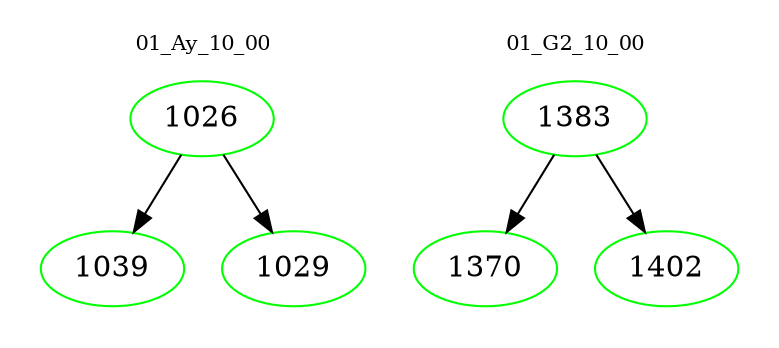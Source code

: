 digraph{
subgraph cluster_0 {
color = white
label = "01_Ay_10_00";
fontsize=10;
T0_1026 [label="1026", color="green"]
T0_1026 -> T0_1039 [color="black"]
T0_1039 [label="1039", color="green"]
T0_1026 -> T0_1029 [color="black"]
T0_1029 [label="1029", color="green"]
}
subgraph cluster_1 {
color = white
label = "01_G2_10_00";
fontsize=10;
T1_1383 [label="1383", color="green"]
T1_1383 -> T1_1370 [color="black"]
T1_1370 [label="1370", color="green"]
T1_1383 -> T1_1402 [color="black"]
T1_1402 [label="1402", color="green"]
}
}
